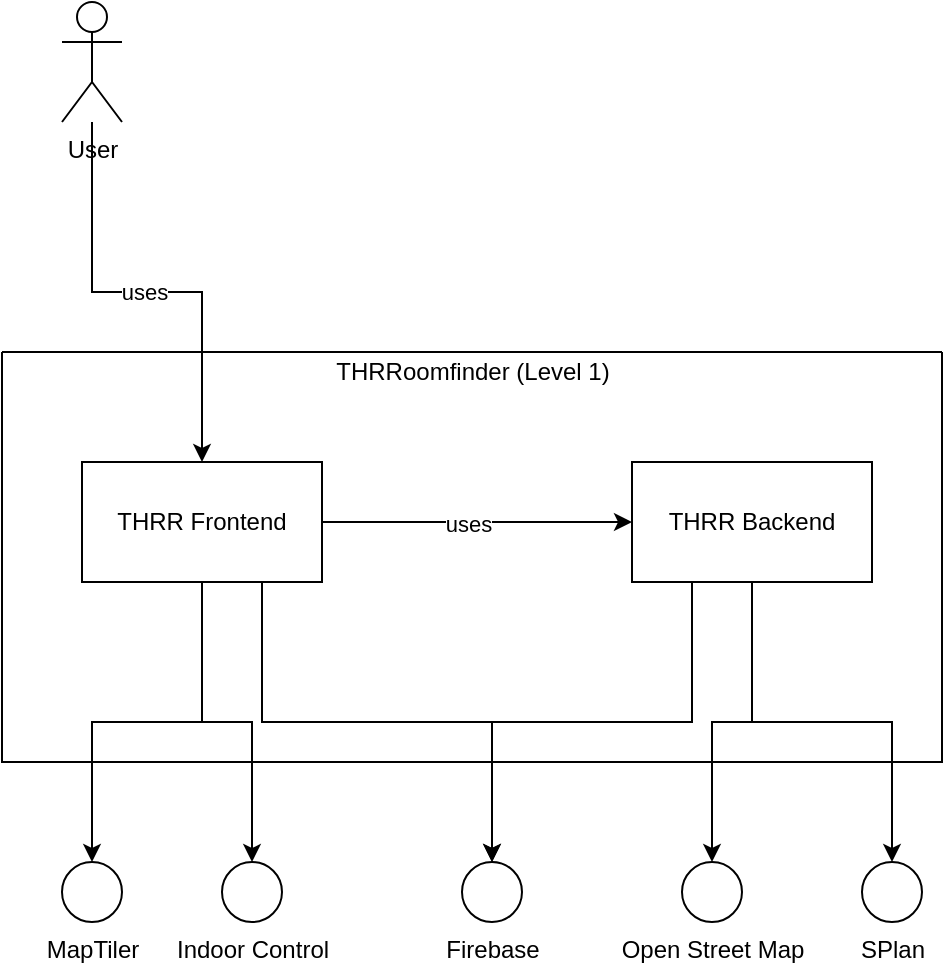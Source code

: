 <mxfile version="27.0.9">
  <diagram name="Seite-1" id="-A3cjpD8FzeJqb_7kNcs">
    <mxGraphModel dx="1106" dy="604" grid="1" gridSize="10" guides="1" tooltips="1" connect="1" arrows="1" fold="1" page="1" pageScale="1" pageWidth="827" pageHeight="1169" math="0" shadow="0">
      <root>
        <mxCell id="0" />
        <mxCell id="1" parent="0" />
        <mxCell id="6a04QNUep3yrR3UG5-SE-1" value="" style="swimlane;startSize=0;" vertex="1" parent="1">
          <mxGeometry x="80" y="215" width="470" height="205" as="geometry" />
        </mxCell>
        <mxCell id="6a04QNUep3yrR3UG5-SE-2" value="THRRoomfinder (Level 1)" style="text;html=1;align=center;verticalAlign=middle;resizable=0;points=[];autosize=1;strokeColor=none;fillColor=none;" vertex="1" parent="6a04QNUep3yrR3UG5-SE-1">
          <mxGeometry x="155" y="-5" width="160" height="30" as="geometry" />
        </mxCell>
        <mxCell id="6a04QNUep3yrR3UG5-SE-11" style="edgeStyle=orthogonalEdgeStyle;rounded=0;orthogonalLoop=1;jettySize=auto;html=1;" edge="1" parent="6a04QNUep3yrR3UG5-SE-1" source="6a04QNUep3yrR3UG5-SE-5" target="6a04QNUep3yrR3UG5-SE-6">
          <mxGeometry relative="1" as="geometry" />
        </mxCell>
        <mxCell id="6a04QNUep3yrR3UG5-SE-12" value="uses" style="edgeLabel;html=1;align=center;verticalAlign=middle;resizable=0;points=[];" vertex="1" connectable="0" parent="6a04QNUep3yrR3UG5-SE-11">
          <mxGeometry x="-0.058" y="-1" relative="1" as="geometry">
            <mxPoint as="offset" />
          </mxGeometry>
        </mxCell>
        <mxCell id="6a04QNUep3yrR3UG5-SE-5" value="THRR Frontend" style="rounded=0;whiteSpace=wrap;html=1;" vertex="1" parent="6a04QNUep3yrR3UG5-SE-1">
          <mxGeometry x="40" y="55" width="120" height="60" as="geometry" />
        </mxCell>
        <mxCell id="6a04QNUep3yrR3UG5-SE-6" value="THRR Backend" style="rounded=0;whiteSpace=wrap;html=1;" vertex="1" parent="6a04QNUep3yrR3UG5-SE-1">
          <mxGeometry x="315" y="55" width="120" height="60" as="geometry" />
        </mxCell>
        <mxCell id="6a04QNUep3yrR3UG5-SE-9" style="edgeStyle=orthogonalEdgeStyle;rounded=0;orthogonalLoop=1;jettySize=auto;html=1;" edge="1" parent="1" source="6a04QNUep3yrR3UG5-SE-3" target="6a04QNUep3yrR3UG5-SE-5">
          <mxGeometry relative="1" as="geometry" />
        </mxCell>
        <mxCell id="6a04QNUep3yrR3UG5-SE-10" value="uses" style="edgeLabel;html=1;align=center;verticalAlign=middle;resizable=0;points=[];" vertex="1" connectable="0" parent="6a04QNUep3yrR3UG5-SE-9">
          <mxGeometry x="-0.013" relative="1" as="geometry">
            <mxPoint as="offset" />
          </mxGeometry>
        </mxCell>
        <mxCell id="6a04QNUep3yrR3UG5-SE-3" value="User" style="shape=umlActor;verticalLabelPosition=bottom;verticalAlign=top;html=1;outlineConnect=0;" vertex="1" parent="1">
          <mxGeometry x="110" y="40" width="30" height="60" as="geometry" />
        </mxCell>
        <mxCell id="6a04QNUep3yrR3UG5-SE-15" value="Open Street Map" style="ellipse;html=1;aspect=fixed;labelPosition=center;verticalLabelPosition=bottom;align=center;verticalAlign=top;" vertex="1" parent="1">
          <mxGeometry x="420" y="470" width="30" height="30" as="geometry" />
        </mxCell>
        <mxCell id="6a04QNUep3yrR3UG5-SE-16" value="MapTiler" style="ellipse;html=1;aspect=fixed;labelPosition=center;verticalLabelPosition=bottom;align=center;verticalAlign=top;" vertex="1" parent="1">
          <mxGeometry x="110" y="470" width="30" height="30" as="geometry" />
        </mxCell>
        <mxCell id="6a04QNUep3yrR3UG5-SE-17" value="Firebase" style="ellipse;html=1;aspect=fixed;labelPosition=center;verticalLabelPosition=bottom;align=center;verticalAlign=top;" vertex="1" parent="1">
          <mxGeometry x="310" y="470" width="30" height="30" as="geometry" />
        </mxCell>
        <mxCell id="6a04QNUep3yrR3UG5-SE-20" value="SPlan" style="ellipse;html=1;aspect=fixed;labelPosition=center;verticalLabelPosition=bottom;align=center;verticalAlign=top;" vertex="1" parent="1">
          <mxGeometry x="510" y="470" width="30" height="30" as="geometry" />
        </mxCell>
        <mxCell id="6a04QNUep3yrR3UG5-SE-21" value="Indoor Control" style="ellipse;html=1;aspect=fixed;labelPosition=center;verticalLabelPosition=bottom;align=center;verticalAlign=top;" vertex="1" parent="1">
          <mxGeometry x="190" y="470" width="30" height="30" as="geometry" />
        </mxCell>
        <mxCell id="6a04QNUep3yrR3UG5-SE-22" style="edgeStyle=orthogonalEdgeStyle;rounded=0;orthogonalLoop=1;jettySize=auto;html=1;entryX=0.5;entryY=0;entryDx=0;entryDy=0;" edge="1" parent="1" source="6a04QNUep3yrR3UG5-SE-5" target="6a04QNUep3yrR3UG5-SE-16">
          <mxGeometry relative="1" as="geometry" />
        </mxCell>
        <mxCell id="6a04QNUep3yrR3UG5-SE-23" style="edgeStyle=orthogonalEdgeStyle;rounded=0;orthogonalLoop=1;jettySize=auto;html=1;entryX=0.5;entryY=0;entryDx=0;entryDy=0;" edge="1" parent="1" source="6a04QNUep3yrR3UG5-SE-5" target="6a04QNUep3yrR3UG5-SE-21">
          <mxGeometry relative="1" as="geometry" />
        </mxCell>
        <mxCell id="6a04QNUep3yrR3UG5-SE-24" style="edgeStyle=orthogonalEdgeStyle;rounded=0;orthogonalLoop=1;jettySize=auto;html=1;entryX=0.5;entryY=0;entryDx=0;entryDy=0;exitX=0.75;exitY=1;exitDx=0;exitDy=0;" edge="1" parent="1" source="6a04QNUep3yrR3UG5-SE-5" target="6a04QNUep3yrR3UG5-SE-17">
          <mxGeometry relative="1" as="geometry" />
        </mxCell>
        <mxCell id="6a04QNUep3yrR3UG5-SE-25" style="edgeStyle=orthogonalEdgeStyle;rounded=0;orthogonalLoop=1;jettySize=auto;html=1;entryX=0.5;entryY=0;entryDx=0;entryDy=0;" edge="1" parent="1" source="6a04QNUep3yrR3UG5-SE-6" target="6a04QNUep3yrR3UG5-SE-15">
          <mxGeometry relative="1" as="geometry" />
        </mxCell>
        <mxCell id="6a04QNUep3yrR3UG5-SE-26" style="edgeStyle=orthogonalEdgeStyle;rounded=0;orthogonalLoop=1;jettySize=auto;html=1;exitX=0.25;exitY=1;exitDx=0;exitDy=0;" edge="1" parent="1" source="6a04QNUep3yrR3UG5-SE-6" target="6a04QNUep3yrR3UG5-SE-17">
          <mxGeometry relative="1" as="geometry" />
        </mxCell>
        <mxCell id="6a04QNUep3yrR3UG5-SE-27" style="edgeStyle=orthogonalEdgeStyle;rounded=0;orthogonalLoop=1;jettySize=auto;html=1;entryX=0.5;entryY=0;entryDx=0;entryDy=0;" edge="1" parent="1" source="6a04QNUep3yrR3UG5-SE-6" target="6a04QNUep3yrR3UG5-SE-20">
          <mxGeometry relative="1" as="geometry" />
        </mxCell>
      </root>
    </mxGraphModel>
  </diagram>
</mxfile>
